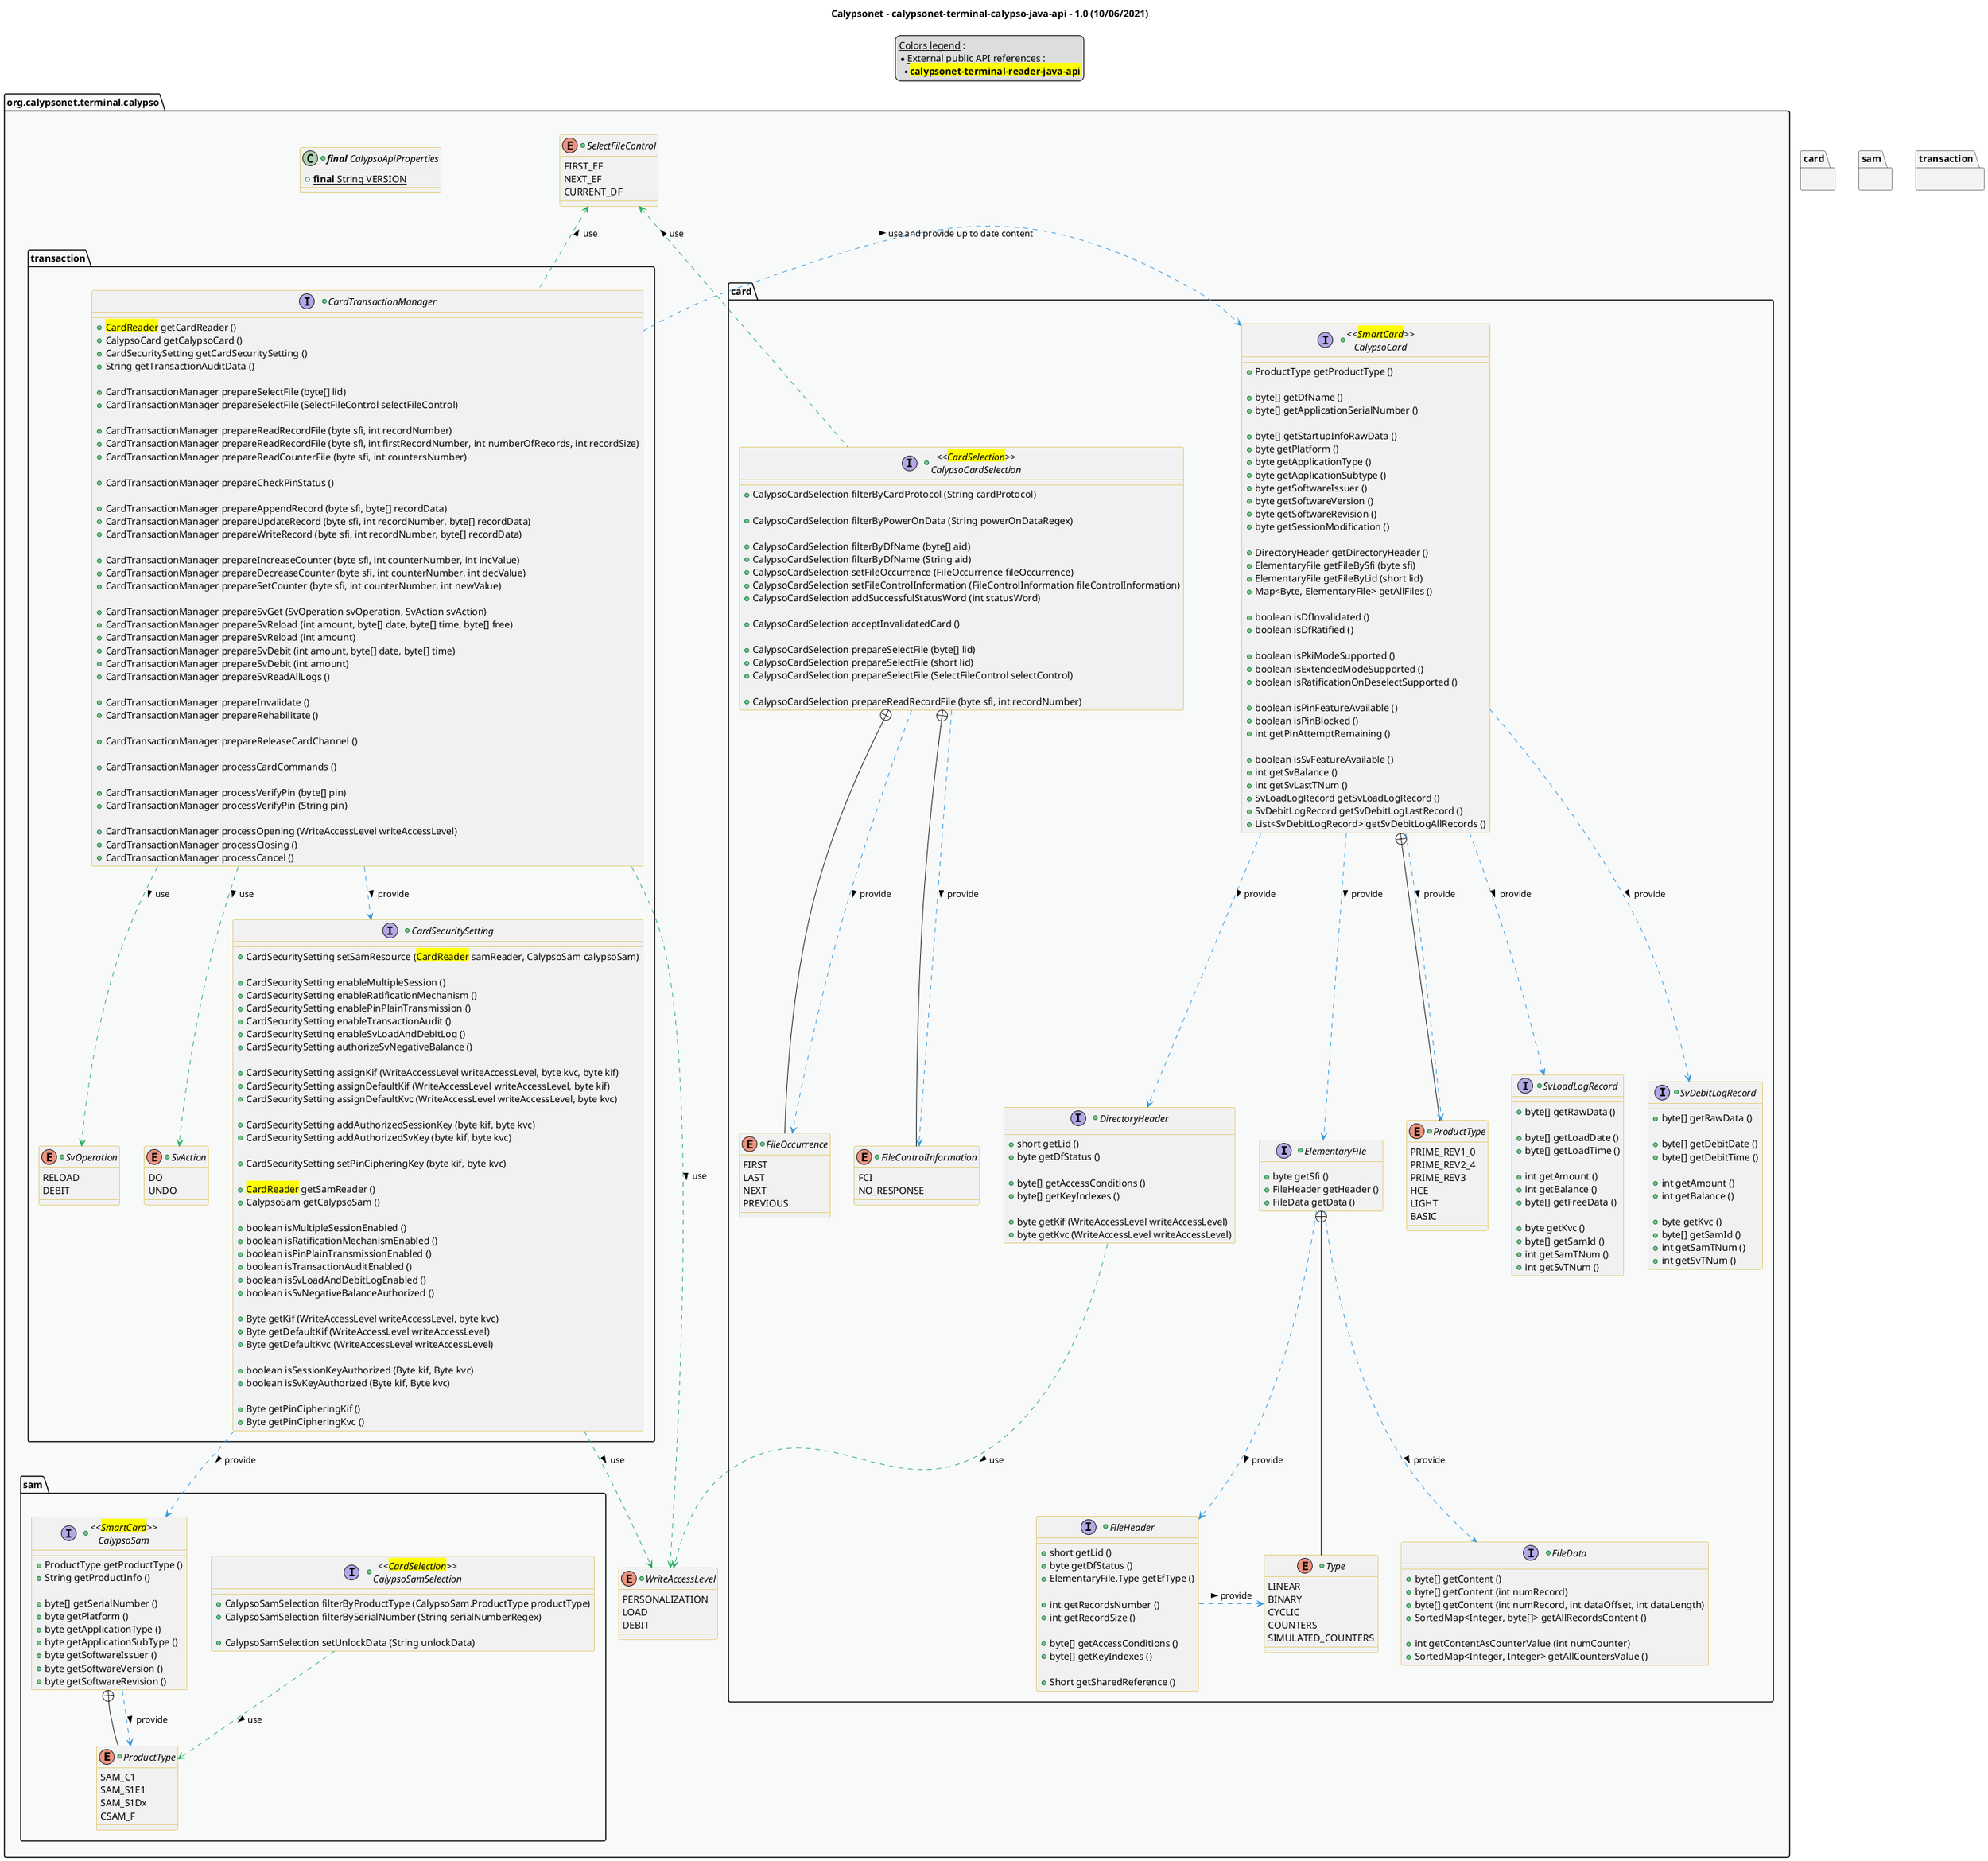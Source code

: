 @startuml
title
    Calypsonet - calypsonet-terminal-calypso-java-api - 1.0 (10/06/2021)
end title

' == THEME ==

'Couleurs issues de : https://htmlcolorcodes.com/fr/tableau-de-couleur/tableau-de-couleur-design-plat/
!define C_GREY1 F8F9F9
!define C_GREY2 F2F3F4
!define C_GREY3 E5E7E9
!define C_GREY4 D7DBDD
!define C_GREY5 CACFD2
!define C_GREY6 BDC3C7
!define C_LINK 3498DB
!define C_USE 27AE60

skinparam Shadowing false
skinparam ClassFontStyle italic
skinparam ClassBorderColor #D4AC0D
skinparam stereotypeABorderColor #A9DCDF
skinparam stereotypeIBorderColor #B4A7E5
skinparam stereotypeCBorderColor #ADD1B2
skinparam stereotypeEBorderColor #EB93DF
' Red
skinparam ClassBackgroundColor<<red>> #FDEDEC
skinparam ClassBorderColor<<red>> #E74C3C
hide <<red>> stereotype
' Purple
skinparam ClassBackgroundColor<<purple>> #F4ECF7
skinparam ClassBorderColor<<purple>> #8E44AD
hide <<purple>> stereotype
' blue
skinparam ClassBackgroundColor<<blue>> #EBF5FB
skinparam ClassBorderColor<<blue>> #3498DB
hide <<blue>> stereotype
' Green
skinparam ClassBackgroundColor<<green>> #E9F7EF
skinparam ClassBorderColor<<green>> #27AE60
hide <<green>> stereotype
' Grey
skinparam ClassBackgroundColor<<grey>> #EAECEE
skinparam ClassBorderColor<<grey>> #2C3E50
hide <<grey>> stereotype

' == CONTENT ==

legend top
    __Colors legend__ :
    * __External public API references__ :
    ** <back:yellow>**calypsonet-terminal-reader-java-api**</back>
end legend

package "org.calypsonet.terminal.calypso" as api {

    +class "**final** CalypsoApiProperties" as ApiProperties {
        +{static} **final** String VERSION
    }
    +enum WriteAccessLevel {
        PERSONALIZATION
        LOAD
        DEBIT
    }
    +enum SelectFileControl {
        FIRST_EF
        NEXT_EF
        CURRENT_DF
    }
    package card {
        +interface "<<<back:yellow>CardSelection</back>>>\nCalypsoCardSelection" as CalypsoCardSelection {
            +CalypsoCardSelection filterByCardProtocol (String cardProtocol)

            +CalypsoCardSelection filterByPowerOnData (String powerOnDataRegex)

            +CalypsoCardSelection filterByDfName (byte[] aid)
            +CalypsoCardSelection filterByDfName (String aid)
            +CalypsoCardSelection setFileOccurrence (FileOccurrence fileOccurrence)
            +CalypsoCardSelection setFileControlInformation (FileControlInformation fileControlInformation)
            +CalypsoCardSelection addSuccessfulStatusWord (int statusWord)

            +CalypsoCardSelection acceptInvalidatedCard ()

            +CalypsoCardSelection prepareSelectFile (byte[] lid)
            +CalypsoCardSelection prepareSelectFile (short lid)
            +CalypsoCardSelection prepareSelectFile (SelectFileControl selectControl)

            +CalypsoCardSelection prepareReadRecordFile (byte sfi, int recordNumber)
        }
        +enum FileOccurrence {
            FIRST
            LAST
            NEXT
            PREVIOUS
        }
        +enum FileControlInformation {
            FCI
            NO_RESPONSE
        }
        +interface "<<<back:yellow>SmartCard</back>>>\nCalypsoCard" as CalypsoCard {
            +ProductType getProductType ()

            +byte[] getDfName ()
            +byte[] getApplicationSerialNumber ()

            +byte[] getStartupInfoRawData ()
            +byte getPlatform ()
            +byte getApplicationType ()
            +byte getApplicationSubtype ()
            +byte getSoftwareIssuer ()
            +byte getSoftwareVersion ()
            +byte getSoftwareRevision ()
            +byte getSessionModification ()

            +DirectoryHeader getDirectoryHeader ()
            +ElementaryFile getFileBySfi (byte sfi)
            +ElementaryFile getFileByLid (short lid)
            +Map<Byte, ElementaryFile> getAllFiles ()

            +boolean isDfInvalidated ()
            +boolean isDfRatified ()

            +boolean isPkiModeSupported ()
            +boolean isExtendedModeSupported ()
            +boolean isRatificationOnDeselectSupported ()

            +boolean isPinFeatureAvailable ()
            +boolean isPinBlocked ()
            +int getPinAttemptRemaining ()

            +boolean isSvFeatureAvailable ()
            +int getSvBalance ()
            +int getSvLastTNum ()
            +SvLoadLogRecord getSvLoadLogRecord ()
            +SvDebitLogRecord getSvDebitLogLastRecord ()
            +List<SvDebitLogRecord> getSvDebitLogAllRecords ()
        }
        +interface DirectoryHeader {
            +short getLid ()
            +byte getDfStatus ()

            +byte[] getAccessConditions ()
            +byte[] getKeyIndexes ()

            +byte getKif (WriteAccessLevel writeAccessLevel)
            +byte getKvc (WriteAccessLevel writeAccessLevel)
        }
        +interface ElementaryFile {
            +byte getSfi ()
            +FileHeader getHeader ()
            +FileData getData ()
        }
        +interface FileHeader {
            +short getLid ()
            +byte getDfStatus ()
            +ElementaryFile.Type getEfType ()

            +int getRecordsNumber ()
            +int getRecordSize ()

            +byte[] getAccessConditions ()
            +byte[] getKeyIndexes ()

            +Short getSharedReference ()
        }
        +enum "Type" as FileType {
            LINEAR
            BINARY
            CYCLIC
            COUNTERS
            SIMULATED_COUNTERS
        }
        +interface FileData {
            +byte[] getContent ()
            +byte[] getContent (int numRecord)
            +byte[] getContent (int numRecord, int dataOffset, int dataLength)
            +SortedMap<Integer, byte[]> getAllRecordsContent ()

            +int getContentAsCounterValue (int numCounter)
            +SortedMap<Integer, Integer> getAllCountersValue ()
        }
        +enum "ProductType" as CardProductType {
            PRIME_REV1_0
            PRIME_REV2_4
            PRIME_REV3
            HCE
            LIGHT
            BASIC
        }
        +interface SvLoadLogRecord {
            +byte[] getRawData ()

            +byte[] getLoadDate ()
            +byte[] getLoadTime ()

            +int getAmount ()
            +int getBalance ()
            +byte[] getFreeData ()

            +byte getKvc ()
            +byte[] getSamId ()
            +int getSamTNum ()
            +int getSvTNum ()
        }
        +interface SvDebitLogRecord {
            +byte[] getRawData ()

            +byte[] getDebitDate ()
            +byte[] getDebitTime ()

            +int getAmount ()
            +int getBalance ()

            +byte getKvc ()
            +byte[] getSamId ()
            +int getSamTNum ()
            +int getSvTNum ()
        }
    }
    package sam {
        +interface "<<<back:yellow>CardSelection</back>>>\nCalypsoSamSelection" as CalypsoSamSelection {
            +CalypsoSamSelection filterByProductType (CalypsoSam.ProductType productType)
            +CalypsoSamSelection filterBySerialNumber (String serialNumberRegex)

            +CalypsoSamSelection setUnlockData (String unlockData)
        }
        +interface "<<<back:yellow>SmartCard</back>>>\nCalypsoSam" as CalypsoSam {
            +ProductType getProductType ()
            +String getProductInfo ()

            +byte[] getSerialNumber ()
            +byte getPlatform ()
            +byte getApplicationType ()
            +byte getApplicationSubType ()
            +byte getSoftwareIssuer ()
            +byte getSoftwareVersion ()
            +byte getSoftwareRevision ()
        }
        +enum "ProductType" as SamProductType {
            SAM_C1
            SAM_S1E1
            SAM_S1Dx
            CSAM_F
        }
    }
    package transaction {
        +interface CardTransactionManager {
            +<back:yellow>CardReader</back> getCardReader ()
            +CalypsoCard getCalypsoCard ()
            +CardSecuritySetting getCardSecuritySetting ()
            +String getTransactionAuditData ()

            +CardTransactionManager prepareSelectFile (byte[] lid)
            +CardTransactionManager prepareSelectFile (SelectFileControl selectFileControl)

            +CardTransactionManager prepareReadRecordFile (byte sfi, int recordNumber)
            +CardTransactionManager prepareReadRecordFile (byte sfi, int firstRecordNumber, int numberOfRecords, int recordSize)
            +CardTransactionManager prepareReadCounterFile (byte sfi, int countersNumber)

            +CardTransactionManager prepareCheckPinStatus ()

            +CardTransactionManager prepareAppendRecord (byte sfi, byte[] recordData)
            +CardTransactionManager prepareUpdateRecord (byte sfi, int recordNumber, byte[] recordData)
            +CardTransactionManager prepareWriteRecord (byte sfi, int recordNumber, byte[] recordData)

            +CardTransactionManager prepareIncreaseCounter (byte sfi, int counterNumber, int incValue)
            +CardTransactionManager prepareDecreaseCounter (byte sfi, int counterNumber, int decValue)
            +CardTransactionManager prepareSetCounter (byte sfi, int counterNumber, int newValue)

            +CardTransactionManager prepareSvGet (SvOperation svOperation, SvAction svAction)
            +CardTransactionManager prepareSvReload (int amount, byte[] date, byte[] time, byte[] free)
            +CardTransactionManager prepareSvReload (int amount)
            +CardTransactionManager prepareSvDebit (int amount, byte[] date, byte[] time)
            +CardTransactionManager prepareSvDebit (int amount)
            +CardTransactionManager prepareSvReadAllLogs ()

            +CardTransactionManager prepareInvalidate ()
            +CardTransactionManager prepareRehabilitate ()

            +CardTransactionManager prepareReleaseCardChannel ()

            +CardTransactionManager processCardCommands ()

            +CardTransactionManager processVerifyPin (byte[] pin)
            +CardTransactionManager processVerifyPin (String pin)

            +CardTransactionManager processOpening (WriteAccessLevel writeAccessLevel)
            +CardTransactionManager processClosing ()
            +CardTransactionManager processCancel ()
        }
        +enum SvOperation {
            RELOAD
            DEBIT
        }
        +enum SvAction {
            DO
            UNDO
        }
        +interface CardSecuritySetting {
            +CardSecuritySetting setSamResource (<back:yellow>CardReader</back> samReader, CalypsoSam calypsoSam)

            +CardSecuritySetting enableMultipleSession ()
            +CardSecuritySetting enableRatificationMechanism ()
            +CardSecuritySetting enablePinPlainTransmission ()
            +CardSecuritySetting enableTransactionAudit ()
            +CardSecuritySetting enableSvLoadAndDebitLog ()
            +CardSecuritySetting authorizeSvNegativeBalance ()

            +CardSecuritySetting assignKif (WriteAccessLevel writeAccessLevel, byte kvc, byte kif)
            +CardSecuritySetting assignDefaultKif (WriteAccessLevel writeAccessLevel, byte kif)
            +CardSecuritySetting assignDefaultKvc (WriteAccessLevel writeAccessLevel, byte kvc)

            +CardSecuritySetting addAuthorizedSessionKey (byte kif, byte kvc)
            +CardSecuritySetting addAuthorizedSvKey (byte kif, byte kvc)

            +CardSecuritySetting setPinCipheringKey (byte kif, byte kvc)

            +<back:yellow>CardReader</back> getSamReader ()
            +CalypsoSam getCalypsoSam ()

            +boolean isMultipleSessionEnabled ()
            +boolean isRatificationMechanismEnabled ()
            +boolean isPinPlainTransmissionEnabled ()
            +boolean isTransactionAuditEnabled ()
            +boolean isSvLoadAndDebitLogEnabled ()
            +boolean isSvNegativeBalanceAuthorized ()

            +Byte getKif (WriteAccessLevel writeAccessLevel, byte kvc)
            +Byte getDefaultKif (WriteAccessLevel writeAccessLevel)
            +Byte getDefaultKvc (WriteAccessLevel writeAccessLevel)

            +boolean isSessionKeyAuthorized (Byte kif, Byte kvc)
            +boolean isSvKeyAuthorized (Byte kif, Byte kvc)

            +Byte getPinCipheringKif ()
            +Byte getPinCipheringKvc ()
        }
    }
}

' Associations

CalypsoCardSelection +-- FileOccurrence
CalypsoCardSelection ..> FileOccurrence #C_LINK : provide >
CalypsoCardSelection +-- FileControlInformation
CalypsoCardSelection ..> FileControlInformation #C_LINK : provide >

CardTransactionManager ..> WriteAccessLevel #C_USE : use >
CardTransactionManager ..> SvOperation #C_USE : use >
CardTransactionManager ..> SvAction #C_USE : use >
CardTransactionManager .up.> SelectFileControl #C_USE : use >
CardTransactionManager .right.> CalypsoCard #C_LINK : use and provide up to date content >
CardTransactionManager ..> CardSecuritySetting #C_LINK : provide >

CardSecuritySetting ..> WriteAccessLevel #C_USE : use >
CardSecuritySetting ..> CalypsoSam #C_LINK : provide >

CalypsoSamSelection ..> SamProductType #C_USE : use >

CalypsoSam +-- SamProductType
CalypsoSam ..> SamProductType #C_LINK : provide >

CalypsoCardSelection .up.> SelectFileControl #C_USE : use >

CalypsoCard ..> DirectoryHeader #C_LINK : provide >
CalypsoCard ..> ElementaryFile #C_LINK : provide >
CalypsoCard +-- CardProductType
CalypsoCard ..> CardProductType #C_LINK : provide >
CalypsoCard ..> SvLoadLogRecord #C_LINK : provide >
CalypsoCard ..> SvDebitLogRecord #C_LINK : provide >

DirectoryHeader ..> WriteAccessLevel #C_USE : use >

ElementaryFile +-- FileType
ElementaryFile ..> FileHeader #C_LINK : provide >
ElementaryFile ..> FileData #C_LINK : provide >

FileHeader .right.> FileType #C_LINK : provide >

' == LAYOUT ==

'ProductType -[hidden]- SamCardResourceServiceBuilder

' == STYLE ==

package api #C_GREY1 {}
package card #C_GREY2 {}
package sam #C_GREY2 {}
package transaction #C_GREY2 {}


@enduml